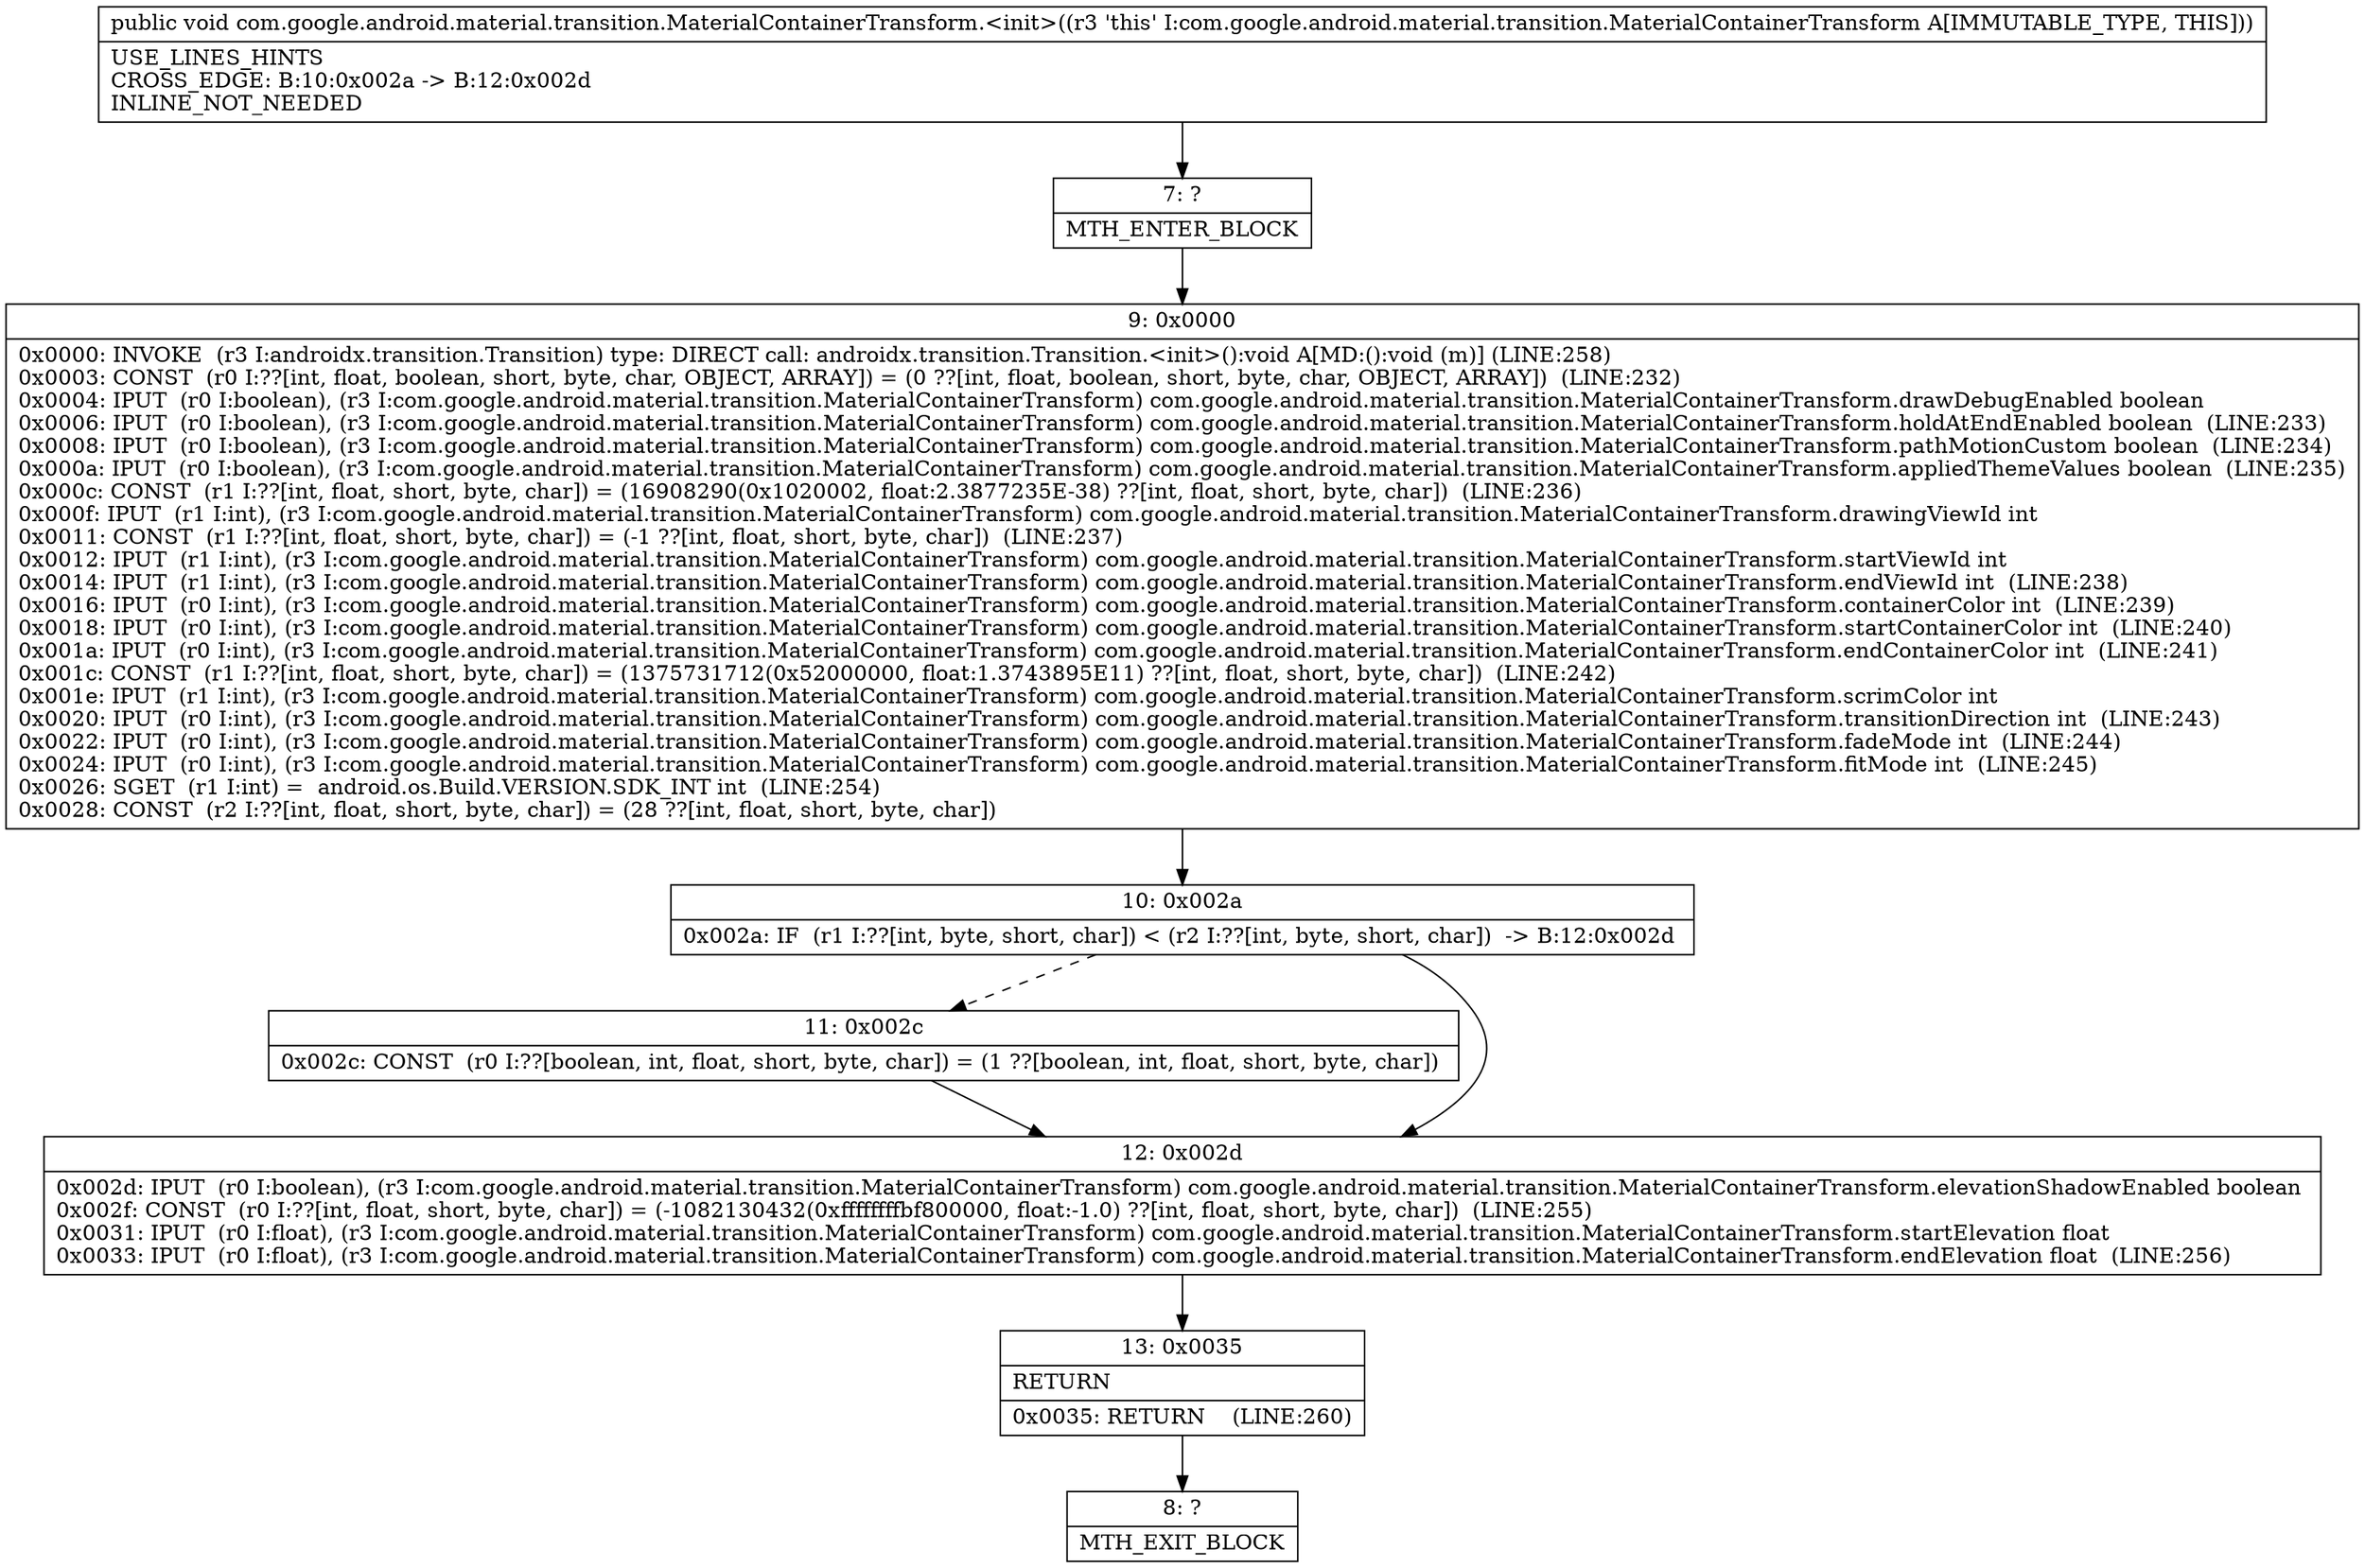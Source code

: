 digraph "CFG forcom.google.android.material.transition.MaterialContainerTransform.\<init\>()V" {
Node_7 [shape=record,label="{7\:\ ?|MTH_ENTER_BLOCK\l}"];
Node_9 [shape=record,label="{9\:\ 0x0000|0x0000: INVOKE  (r3 I:androidx.transition.Transition) type: DIRECT call: androidx.transition.Transition.\<init\>():void A[MD:():void (m)] (LINE:258)\l0x0003: CONST  (r0 I:??[int, float, boolean, short, byte, char, OBJECT, ARRAY]) = (0 ??[int, float, boolean, short, byte, char, OBJECT, ARRAY])  (LINE:232)\l0x0004: IPUT  (r0 I:boolean), (r3 I:com.google.android.material.transition.MaterialContainerTransform) com.google.android.material.transition.MaterialContainerTransform.drawDebugEnabled boolean \l0x0006: IPUT  (r0 I:boolean), (r3 I:com.google.android.material.transition.MaterialContainerTransform) com.google.android.material.transition.MaterialContainerTransform.holdAtEndEnabled boolean  (LINE:233)\l0x0008: IPUT  (r0 I:boolean), (r3 I:com.google.android.material.transition.MaterialContainerTransform) com.google.android.material.transition.MaterialContainerTransform.pathMotionCustom boolean  (LINE:234)\l0x000a: IPUT  (r0 I:boolean), (r3 I:com.google.android.material.transition.MaterialContainerTransform) com.google.android.material.transition.MaterialContainerTransform.appliedThemeValues boolean  (LINE:235)\l0x000c: CONST  (r1 I:??[int, float, short, byte, char]) = (16908290(0x1020002, float:2.3877235E\-38) ??[int, float, short, byte, char])  (LINE:236)\l0x000f: IPUT  (r1 I:int), (r3 I:com.google.android.material.transition.MaterialContainerTransform) com.google.android.material.transition.MaterialContainerTransform.drawingViewId int \l0x0011: CONST  (r1 I:??[int, float, short, byte, char]) = (\-1 ??[int, float, short, byte, char])  (LINE:237)\l0x0012: IPUT  (r1 I:int), (r3 I:com.google.android.material.transition.MaterialContainerTransform) com.google.android.material.transition.MaterialContainerTransform.startViewId int \l0x0014: IPUT  (r1 I:int), (r3 I:com.google.android.material.transition.MaterialContainerTransform) com.google.android.material.transition.MaterialContainerTransform.endViewId int  (LINE:238)\l0x0016: IPUT  (r0 I:int), (r3 I:com.google.android.material.transition.MaterialContainerTransform) com.google.android.material.transition.MaterialContainerTransform.containerColor int  (LINE:239)\l0x0018: IPUT  (r0 I:int), (r3 I:com.google.android.material.transition.MaterialContainerTransform) com.google.android.material.transition.MaterialContainerTransform.startContainerColor int  (LINE:240)\l0x001a: IPUT  (r0 I:int), (r3 I:com.google.android.material.transition.MaterialContainerTransform) com.google.android.material.transition.MaterialContainerTransform.endContainerColor int  (LINE:241)\l0x001c: CONST  (r1 I:??[int, float, short, byte, char]) = (1375731712(0x52000000, float:1.3743895E11) ??[int, float, short, byte, char])  (LINE:242)\l0x001e: IPUT  (r1 I:int), (r3 I:com.google.android.material.transition.MaterialContainerTransform) com.google.android.material.transition.MaterialContainerTransform.scrimColor int \l0x0020: IPUT  (r0 I:int), (r3 I:com.google.android.material.transition.MaterialContainerTransform) com.google.android.material.transition.MaterialContainerTransform.transitionDirection int  (LINE:243)\l0x0022: IPUT  (r0 I:int), (r3 I:com.google.android.material.transition.MaterialContainerTransform) com.google.android.material.transition.MaterialContainerTransform.fadeMode int  (LINE:244)\l0x0024: IPUT  (r0 I:int), (r3 I:com.google.android.material.transition.MaterialContainerTransform) com.google.android.material.transition.MaterialContainerTransform.fitMode int  (LINE:245)\l0x0026: SGET  (r1 I:int) =  android.os.Build.VERSION.SDK_INT int  (LINE:254)\l0x0028: CONST  (r2 I:??[int, float, short, byte, char]) = (28 ??[int, float, short, byte, char]) \l}"];
Node_10 [shape=record,label="{10\:\ 0x002a|0x002a: IF  (r1 I:??[int, byte, short, char]) \< (r2 I:??[int, byte, short, char])  \-\> B:12:0x002d \l}"];
Node_11 [shape=record,label="{11\:\ 0x002c|0x002c: CONST  (r0 I:??[boolean, int, float, short, byte, char]) = (1 ??[boolean, int, float, short, byte, char]) \l}"];
Node_12 [shape=record,label="{12\:\ 0x002d|0x002d: IPUT  (r0 I:boolean), (r3 I:com.google.android.material.transition.MaterialContainerTransform) com.google.android.material.transition.MaterialContainerTransform.elevationShadowEnabled boolean \l0x002f: CONST  (r0 I:??[int, float, short, byte, char]) = (\-1082130432(0xffffffffbf800000, float:\-1.0) ??[int, float, short, byte, char])  (LINE:255)\l0x0031: IPUT  (r0 I:float), (r3 I:com.google.android.material.transition.MaterialContainerTransform) com.google.android.material.transition.MaterialContainerTransform.startElevation float \l0x0033: IPUT  (r0 I:float), (r3 I:com.google.android.material.transition.MaterialContainerTransform) com.google.android.material.transition.MaterialContainerTransform.endElevation float  (LINE:256)\l}"];
Node_13 [shape=record,label="{13\:\ 0x0035|RETURN\l|0x0035: RETURN    (LINE:260)\l}"];
Node_8 [shape=record,label="{8\:\ ?|MTH_EXIT_BLOCK\l}"];
MethodNode[shape=record,label="{public void com.google.android.material.transition.MaterialContainerTransform.\<init\>((r3 'this' I:com.google.android.material.transition.MaterialContainerTransform A[IMMUTABLE_TYPE, THIS]))  | USE_LINES_HINTS\lCROSS_EDGE: B:10:0x002a \-\> B:12:0x002d\lINLINE_NOT_NEEDED\l}"];
MethodNode -> Node_7;Node_7 -> Node_9;
Node_9 -> Node_10;
Node_10 -> Node_11[style=dashed];
Node_10 -> Node_12;
Node_11 -> Node_12;
Node_12 -> Node_13;
Node_13 -> Node_8;
}

